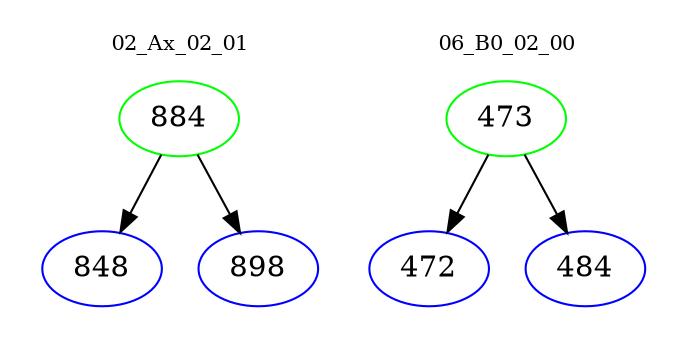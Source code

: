 digraph{
subgraph cluster_0 {
color = white
label = "02_Ax_02_01";
fontsize=10;
T0_884 [label="884", color="green"]
T0_884 -> T0_848 [color="black"]
T0_848 [label="848", color="blue"]
T0_884 -> T0_898 [color="black"]
T0_898 [label="898", color="blue"]
}
subgraph cluster_1 {
color = white
label = "06_B0_02_00";
fontsize=10;
T1_473 [label="473", color="green"]
T1_473 -> T1_472 [color="black"]
T1_472 [label="472", color="blue"]
T1_473 -> T1_484 [color="black"]
T1_484 [label="484", color="blue"]
}
}
